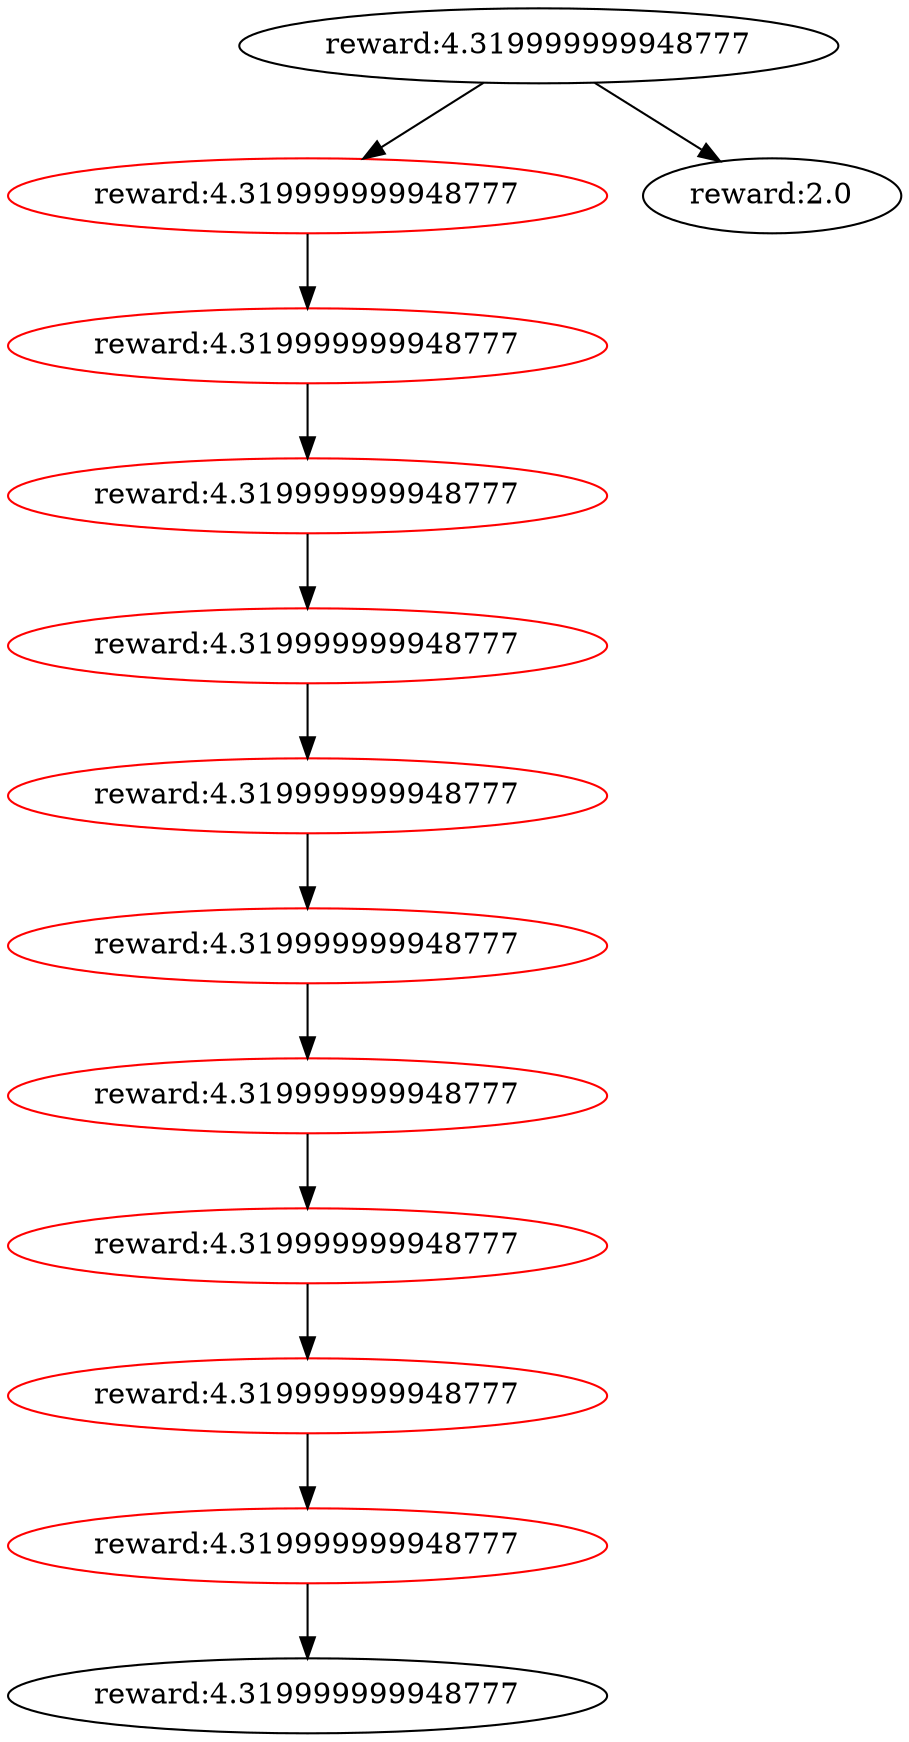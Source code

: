 digraph G {
	node1 [label="reward:4.319999999948777"]
	node2 [label="reward:4.319999999948777" color=red]
	node1 -> node2
	node3 [label="reward:4.319999999948777" color=red]
	node2 -> node3
	node4 [label="reward:4.319999999948777" color=red]
	node3 -> node4
	node5 [label="reward:4.319999999948777" color=red]
	node4 -> node5
	node6 [label="reward:4.319999999948777" color=red]
	node5 -> node6
	node7 [label="reward:4.319999999948777" color=red]
	node6 -> node7
	node8 [label="reward:4.319999999948777" color=red]
	node7 -> node8
	node9 [label="reward:4.319999999948777" color=red]
	node8 -> node9
	node10 [label="reward:4.319999999948777" color=red]
	node9 -> node10
	node11 [label="reward:4.319999999948777" color=red]
	node10 -> node11
	node12 [label="reward:4.319999999948777"]
	node11 -> node12
	node13 [label="reward:2.0"]
	node1 -> node13
}
